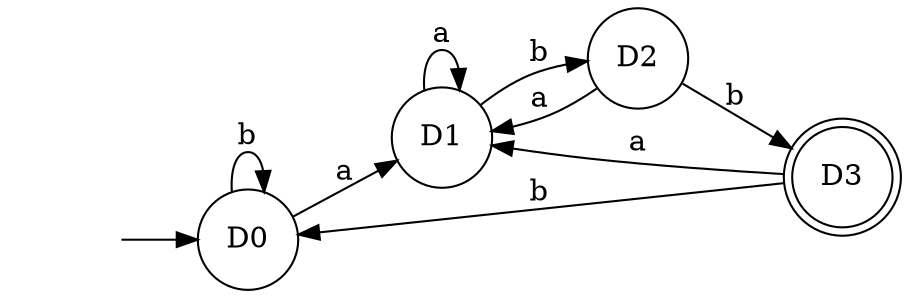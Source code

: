 digraph DFA {
  rankdir=LR;
  D0 [shape=circle];
  D1 [shape=circle];
  D2 [shape=circle];
  D3 [shape=doublecircle];
  start [shape=plaintext,label=""];
  start -> D0;
  D0 -> D1 [label="a"];
  D0 -> D0 [label="b"];
  D1 -> D1 [label="a"];
  D1 -> D2 [label="b"];
  D2 -> D1 [label="a"];
  D2 -> D3 [label="b"];
  D3 -> D1 [label="a"];
  D3 -> D0 [label="b"];
}
